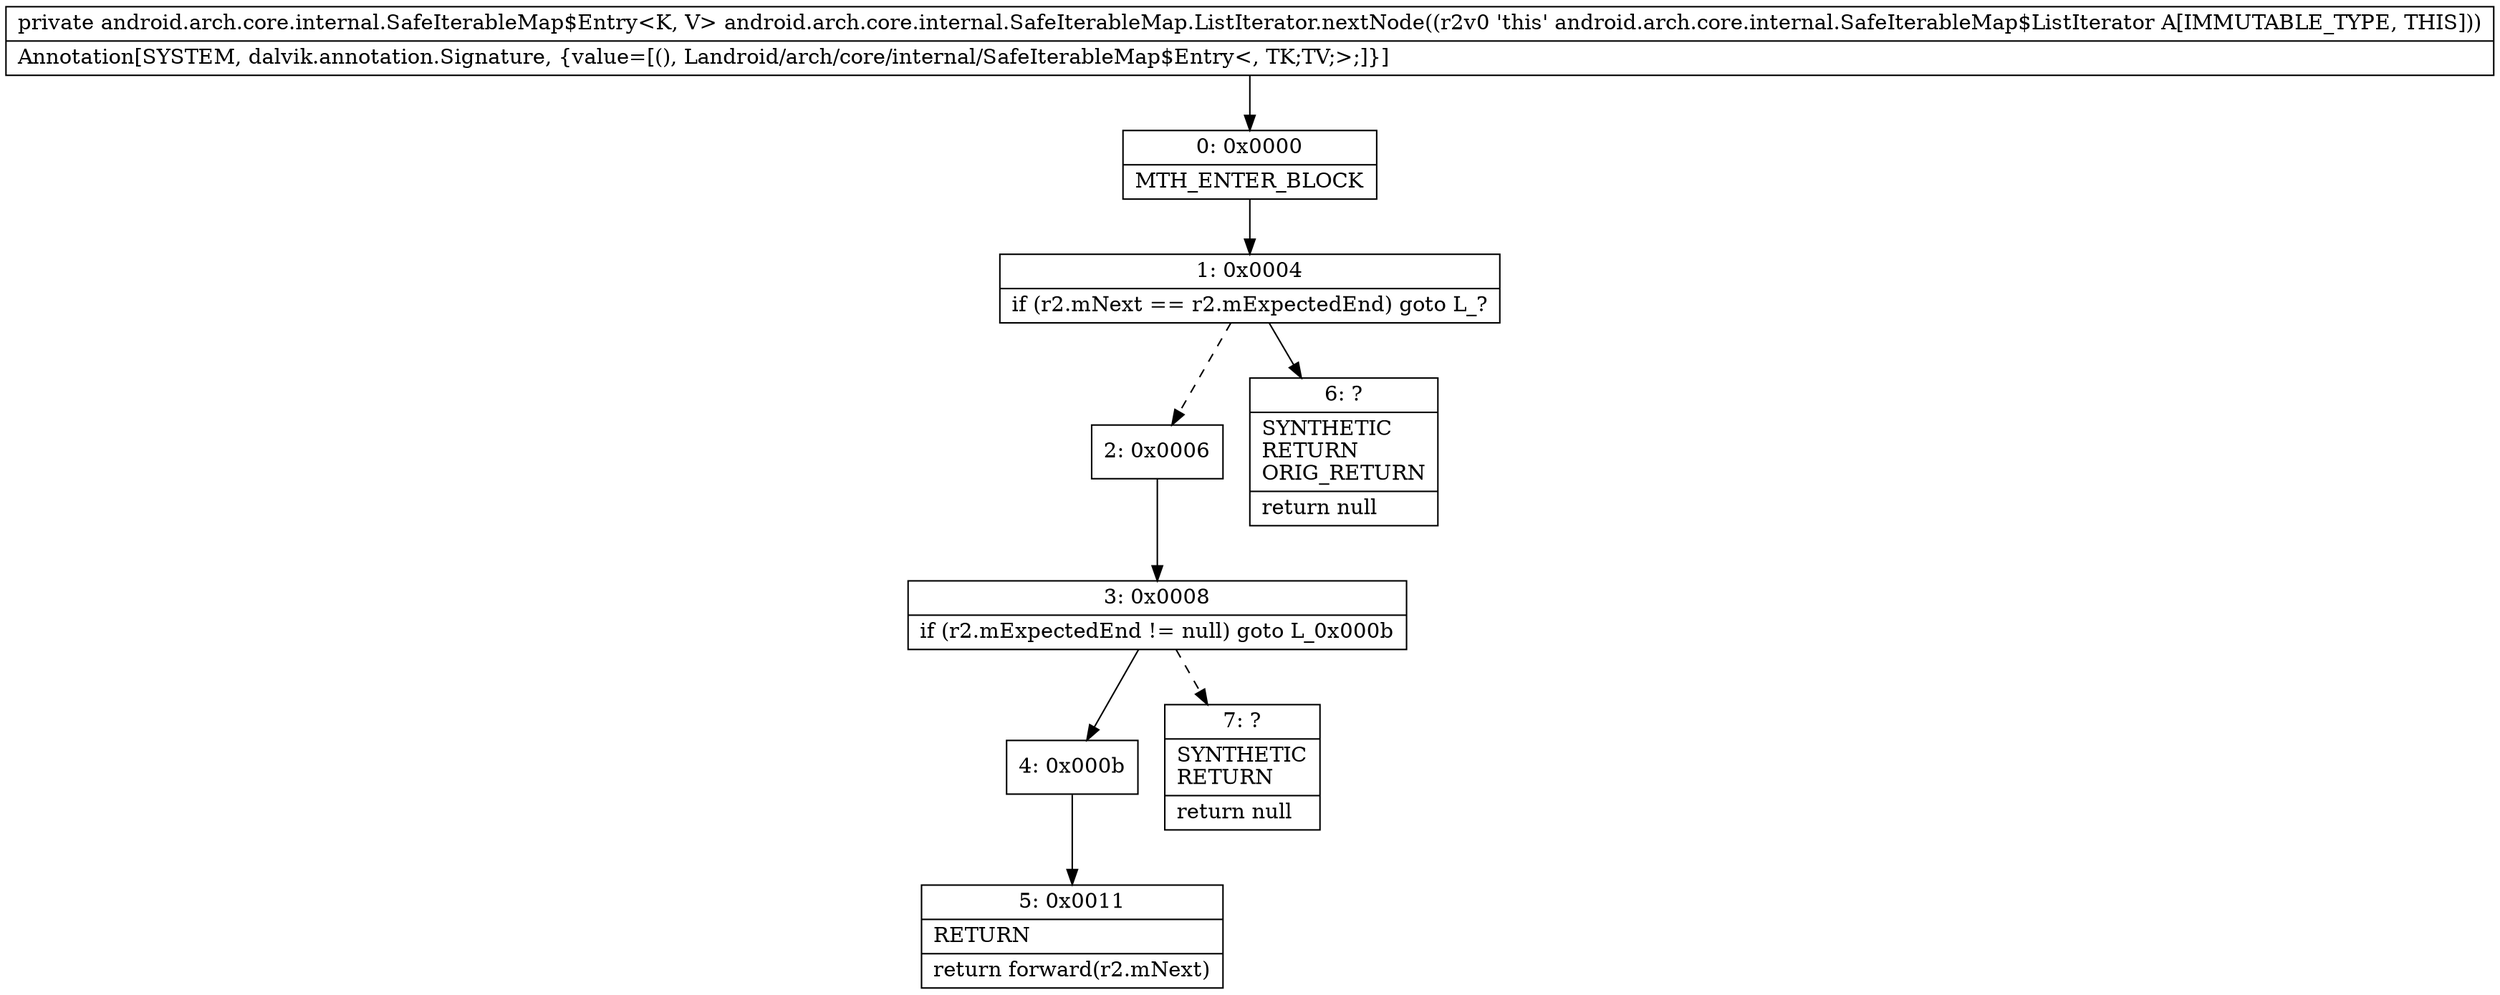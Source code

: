 digraph "CFG forandroid.arch.core.internal.SafeIterableMap.ListIterator.nextNode()Landroid\/arch\/core\/internal\/SafeIterableMap$Entry;" {
Node_0 [shape=record,label="{0\:\ 0x0000|MTH_ENTER_BLOCK\l}"];
Node_1 [shape=record,label="{1\:\ 0x0004|if (r2.mNext == r2.mExpectedEnd) goto L_?\l}"];
Node_2 [shape=record,label="{2\:\ 0x0006}"];
Node_3 [shape=record,label="{3\:\ 0x0008|if (r2.mExpectedEnd != null) goto L_0x000b\l}"];
Node_4 [shape=record,label="{4\:\ 0x000b}"];
Node_5 [shape=record,label="{5\:\ 0x0011|RETURN\l|return forward(r2.mNext)\l}"];
Node_6 [shape=record,label="{6\:\ ?|SYNTHETIC\lRETURN\lORIG_RETURN\l|return null\l}"];
Node_7 [shape=record,label="{7\:\ ?|SYNTHETIC\lRETURN\l|return null\l}"];
MethodNode[shape=record,label="{private android.arch.core.internal.SafeIterableMap$Entry\<K, V\> android.arch.core.internal.SafeIterableMap.ListIterator.nextNode((r2v0 'this' android.arch.core.internal.SafeIterableMap$ListIterator A[IMMUTABLE_TYPE, THIS]))  | Annotation[SYSTEM, dalvik.annotation.Signature, \{value=[(), Landroid\/arch\/core\/internal\/SafeIterableMap$Entry\<, TK;TV;\>;]\}]\l}"];
MethodNode -> Node_0;
Node_0 -> Node_1;
Node_1 -> Node_2[style=dashed];
Node_1 -> Node_6;
Node_2 -> Node_3;
Node_3 -> Node_4;
Node_3 -> Node_7[style=dashed];
Node_4 -> Node_5;
}

